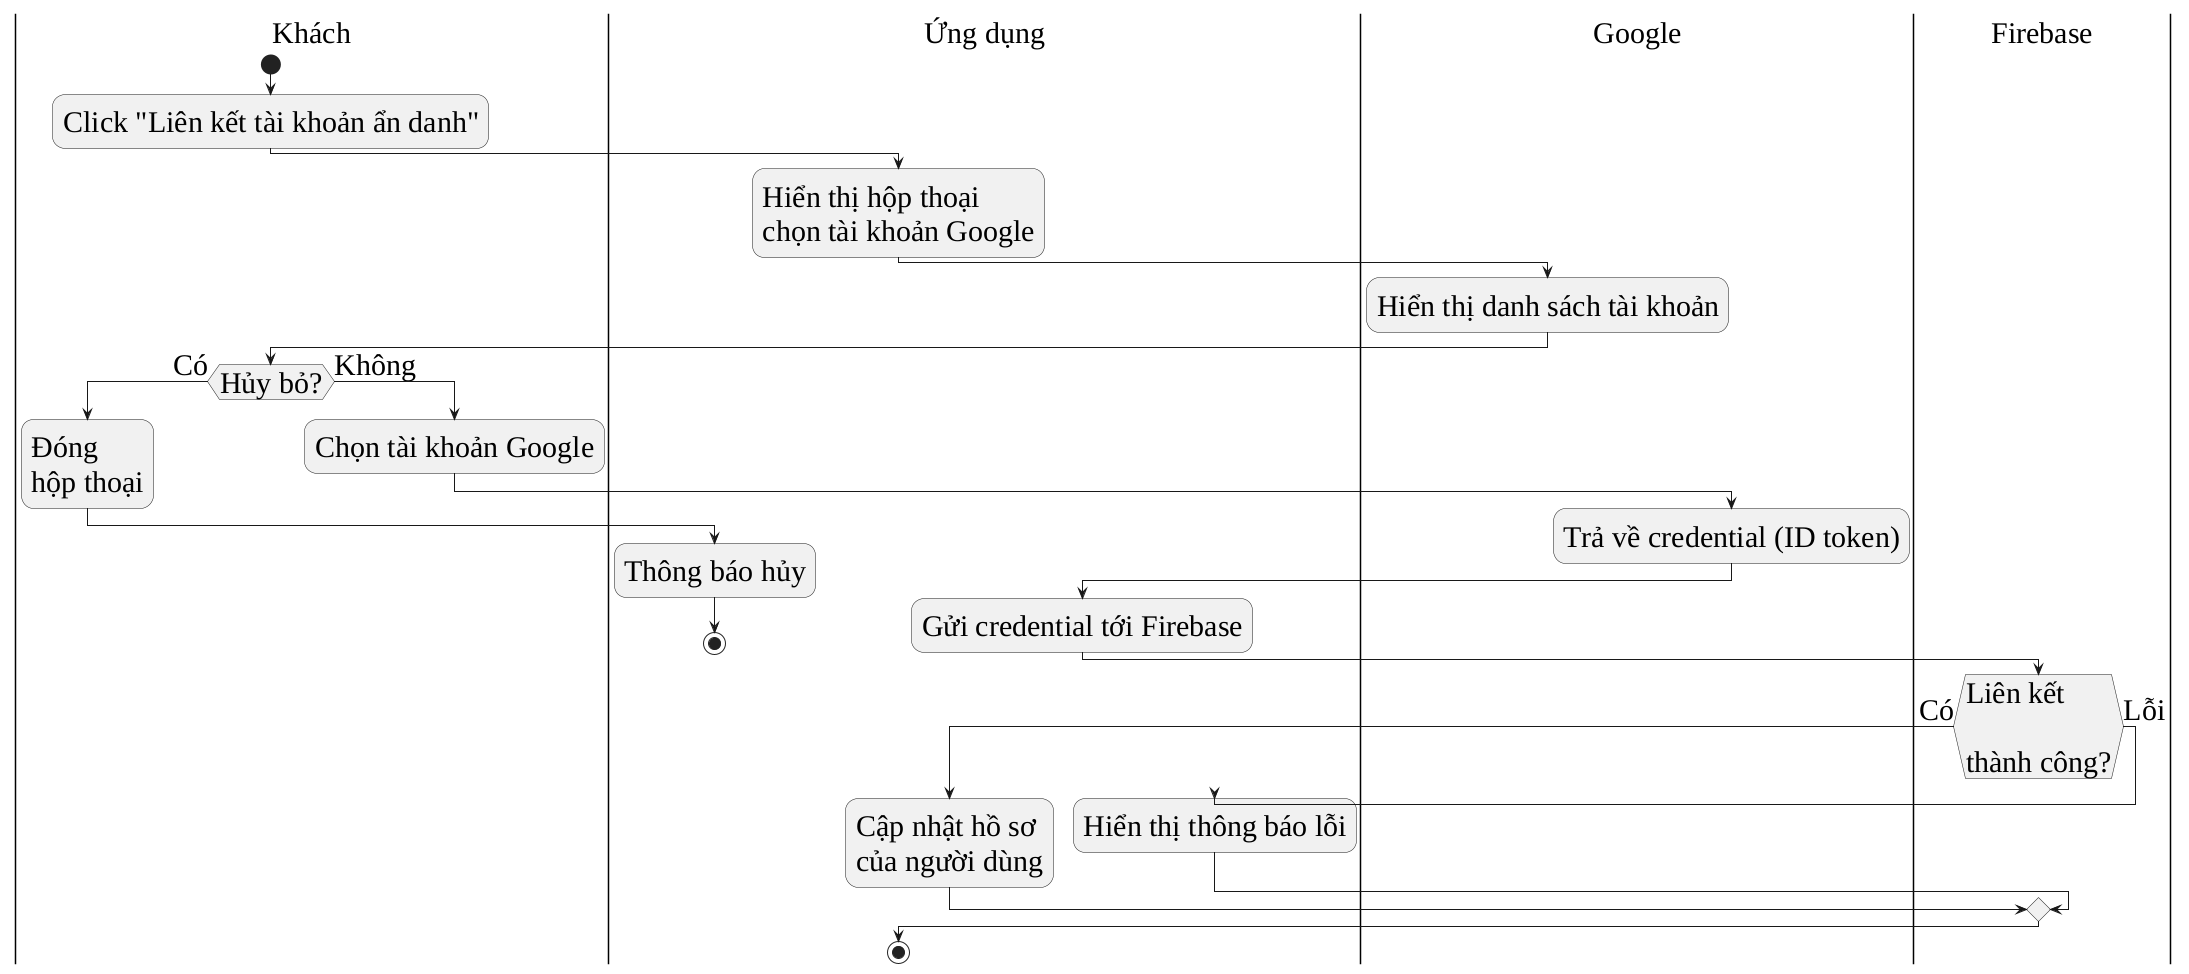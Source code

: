 @startuml
skinparam DefaultFontName "Liberation Serif"
skinparam DefaultFontSize 30

|Khách|
start
:Click "Liên kết tài khoản ẩn danh";
|Ứng dụng|
:Hiển thị hộp thoại \nchọn tài khoản Google;
|Google|
:Hiển thị danh sách tài khoản;
|Khách|
if (Hủy bỏ?) then (Có)
  :Đóng
  hộp thoại;
  |Ứng dụng|
  :Thông báo hủy;
  stop
else (Không)
	|Khách|
  :Chọn tài khoản Google;
  |Google|
  :Trả về credential (ID token);
  |Ứng dụng|
  :Gửi credential tới Firebase;
  |Firebase|
  if (Liên kết\n\nthành công?) then (Có)
    |Ứng dụng|
    :Cập nhật hồ sơ \ncủa người dùng;
  else (Lỗi)
    |Ứng dụng|
    :Hiển thị thông báo lỗi;
  endif
endif
stop
@enduml